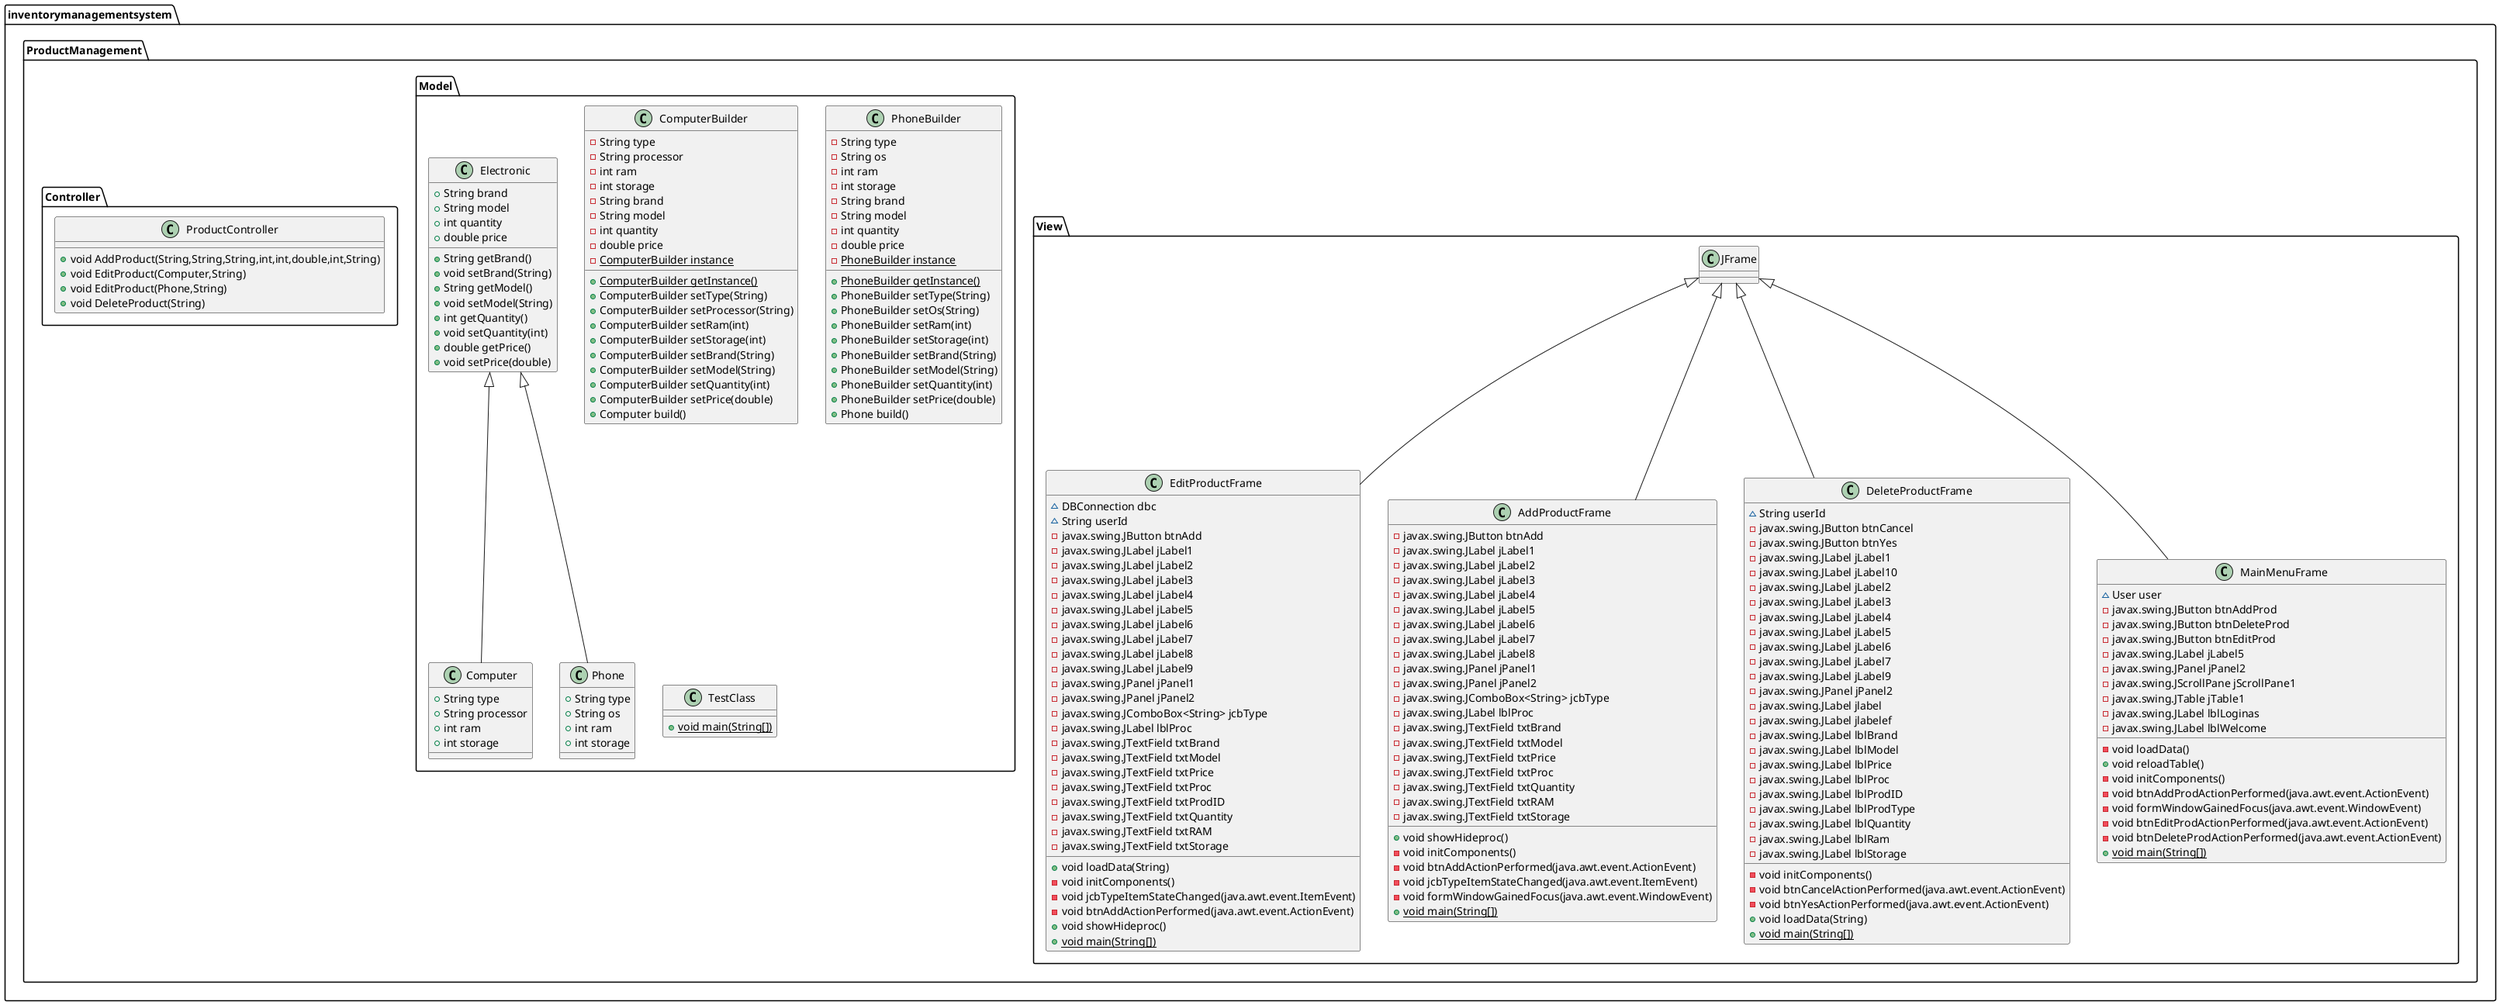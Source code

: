 @startuml
class inventorymanagementsystem.ProductManagement.View.EditProductFrame {
~ DBConnection dbc
~ String userId
- javax.swing.JButton btnAdd
- javax.swing.JLabel jLabel1
- javax.swing.JLabel jLabel2
- javax.swing.JLabel jLabel3
- javax.swing.JLabel jLabel4
- javax.swing.JLabel jLabel5
- javax.swing.JLabel jLabel6
- javax.swing.JLabel jLabel7
- javax.swing.JLabel jLabel8
- javax.swing.JLabel jLabel9
- javax.swing.JPanel jPanel1
- javax.swing.JPanel jPanel2
- javax.swing.JComboBox<String> jcbType
- javax.swing.JLabel lblProc
- javax.swing.JTextField txtBrand
- javax.swing.JTextField txtModel
- javax.swing.JTextField txtPrice
- javax.swing.JTextField txtProc
- javax.swing.JTextField txtProdID
- javax.swing.JTextField txtQuantity
- javax.swing.JTextField txtRAM
- javax.swing.JTextField txtStorage
+ void loadData(String)
- void initComponents()
- void jcbTypeItemStateChanged(java.awt.event.ItemEvent)
- void btnAddActionPerformed(java.awt.event.ActionEvent)
+ void showHideproc()
+ {static} void main(String[])
}
class inventorymanagementsystem.ProductManagement.View.AddProductFrame {
- javax.swing.JButton btnAdd
- javax.swing.JLabel jLabel1
- javax.swing.JLabel jLabel2
- javax.swing.JLabel jLabel3
- javax.swing.JLabel jLabel4
- javax.swing.JLabel jLabel5
- javax.swing.JLabel jLabel6
- javax.swing.JLabel jLabel7
- javax.swing.JLabel jLabel8
- javax.swing.JPanel jPanel1
- javax.swing.JPanel jPanel2
- javax.swing.JComboBox<String> jcbType
- javax.swing.JLabel lblProc
- javax.swing.JTextField txtBrand
- javax.swing.JTextField txtModel
- javax.swing.JTextField txtPrice
- javax.swing.JTextField txtProc
- javax.swing.JTextField txtQuantity
- javax.swing.JTextField txtRAM
- javax.swing.JTextField txtStorage
+ void showHideproc()
- void initComponents()
- void btnAddActionPerformed(java.awt.event.ActionEvent)
- void jcbTypeItemStateChanged(java.awt.event.ItemEvent)
- void formWindowGainedFocus(java.awt.event.WindowEvent)
+ {static} void main(String[])
}
class inventorymanagementsystem.ProductManagement.Model.ComputerBuilder {
- String type
- String processor
- int ram
- int storage
- String brand
- String model
- int quantity
- double price
- {static} ComputerBuilder instance
+ {static} ComputerBuilder getInstance()
+ ComputerBuilder setType(String)
+ ComputerBuilder setProcessor(String)
+ ComputerBuilder setRam(int)
+ ComputerBuilder setStorage(int)
+ ComputerBuilder setBrand(String)
+ ComputerBuilder setModel(String)
+ ComputerBuilder setQuantity(int)
+ ComputerBuilder setPrice(double)
+ Computer build()
}
class inventorymanagementsystem.ProductManagement.Model.Electronic {
+ String brand
+ String model
+ int quantity
+ double price
+ String getBrand()
+ void setBrand(String)
+ String getModel()
+ void setModel(String)
+ int getQuantity()
+ void setQuantity(int)
+ double getPrice()
+ void setPrice(double)
}
class inventorymanagementsystem.ProductManagement.Model.PhoneBuilder {
- String type
- String os
- int ram
- int storage
- String brand
- String model
- int quantity
- double price
- {static} PhoneBuilder instance
+ {static} PhoneBuilder getInstance()
+ PhoneBuilder setType(String)
+ PhoneBuilder setOs(String)
+ PhoneBuilder setRam(int)
+ PhoneBuilder setStorage(int)
+ PhoneBuilder setBrand(String)
+ PhoneBuilder setModel(String)
+ PhoneBuilder setQuantity(int)
+ PhoneBuilder setPrice(double)
+ Phone build()
}
class inventorymanagementsystem.ProductManagement.View.DeleteProductFrame {
~ String userId
- javax.swing.JButton btnCancel
- javax.swing.JButton btnYes
- javax.swing.JLabel jLabel1
- javax.swing.JLabel jLabel10
- javax.swing.JLabel jLabel2
- javax.swing.JLabel jLabel3
- javax.swing.JLabel jLabel4
- javax.swing.JLabel jLabel5
- javax.swing.JLabel jLabel6
- javax.swing.JLabel jLabel7
- javax.swing.JLabel jLabel9
- javax.swing.JPanel jPanel2
- javax.swing.JLabel jlabel
- javax.swing.JLabel jlabelef
- javax.swing.JLabel lblBrand
- javax.swing.JLabel lblModel
- javax.swing.JLabel lblPrice
- javax.swing.JLabel lblProc
- javax.swing.JLabel lblProdID
- javax.swing.JLabel lblProdType
- javax.swing.JLabel lblQuantity
- javax.swing.JLabel lblRam
- javax.swing.JLabel lblStorage
- void initComponents()
- void btnCancelActionPerformed(java.awt.event.ActionEvent)
- void btnYesActionPerformed(java.awt.event.ActionEvent)
+ void loadData(String)
+ {static} void main(String[])
}
class inventorymanagementsystem.ProductManagement.Controller.ProductController {
+ void AddProduct(String,String,String,int,int,double,int,String)
+ void EditProduct(Computer,String)
+ void EditProduct(Phone,String)
+ void DeleteProduct(String)
}
class inventorymanagementsystem.ProductManagement.Model.TestClass {
+ {static} void main(String[])
}
class inventorymanagementsystem.ProductManagement.View.MainMenuFrame {
~ User user
- javax.swing.JButton btnAddProd
- javax.swing.JButton btnDeleteProd
- javax.swing.JButton btnEditProd
- javax.swing.JLabel jLabel5
- javax.swing.JPanel jPanel2
- javax.swing.JScrollPane jScrollPane1
- javax.swing.JTable jTable1
- javax.swing.JLabel lblLoginas
- javax.swing.JLabel lblWelcome
- void loadData()
+ void reloadTable()
- void initComponents()
- void btnAddProdActionPerformed(java.awt.event.ActionEvent)
- void formWindowGainedFocus(java.awt.event.WindowEvent)
- void btnEditProdActionPerformed(java.awt.event.ActionEvent)
- void btnDeleteProdActionPerformed(java.awt.event.ActionEvent)
+ {static} void main(String[])
}
class inventorymanagementsystem.ProductManagement.Model.Computer {
+ String type
+ String processor
+ int ram
+ int storage
}
class inventorymanagementsystem.ProductManagement.Model.Phone {
+ String type
+ String os
+ int ram
+ int storage
}


inventorymanagementsystem.ProductManagement.View.JFrame <|-- inventorymanagementsystem.ProductManagement.View.EditProductFrame
inventorymanagementsystem.ProductManagement.View.JFrame <|-- inventorymanagementsystem.ProductManagement.View.AddProductFrame
inventorymanagementsystem.ProductManagement.View.JFrame <|-- inventorymanagementsystem.ProductManagement.View.DeleteProductFrame
inventorymanagementsystem.ProductManagement.View.JFrame <|-- inventorymanagementsystem.ProductManagement.View.MainMenuFrame
inventorymanagementsystem.ProductManagement.Model.Electronic <|-- inventorymanagementsystem.ProductManagement.Model.Computer
inventorymanagementsystem.ProductManagement.Model.Electronic <|-- inventorymanagementsystem.ProductManagement.Model.Phone
@enduml